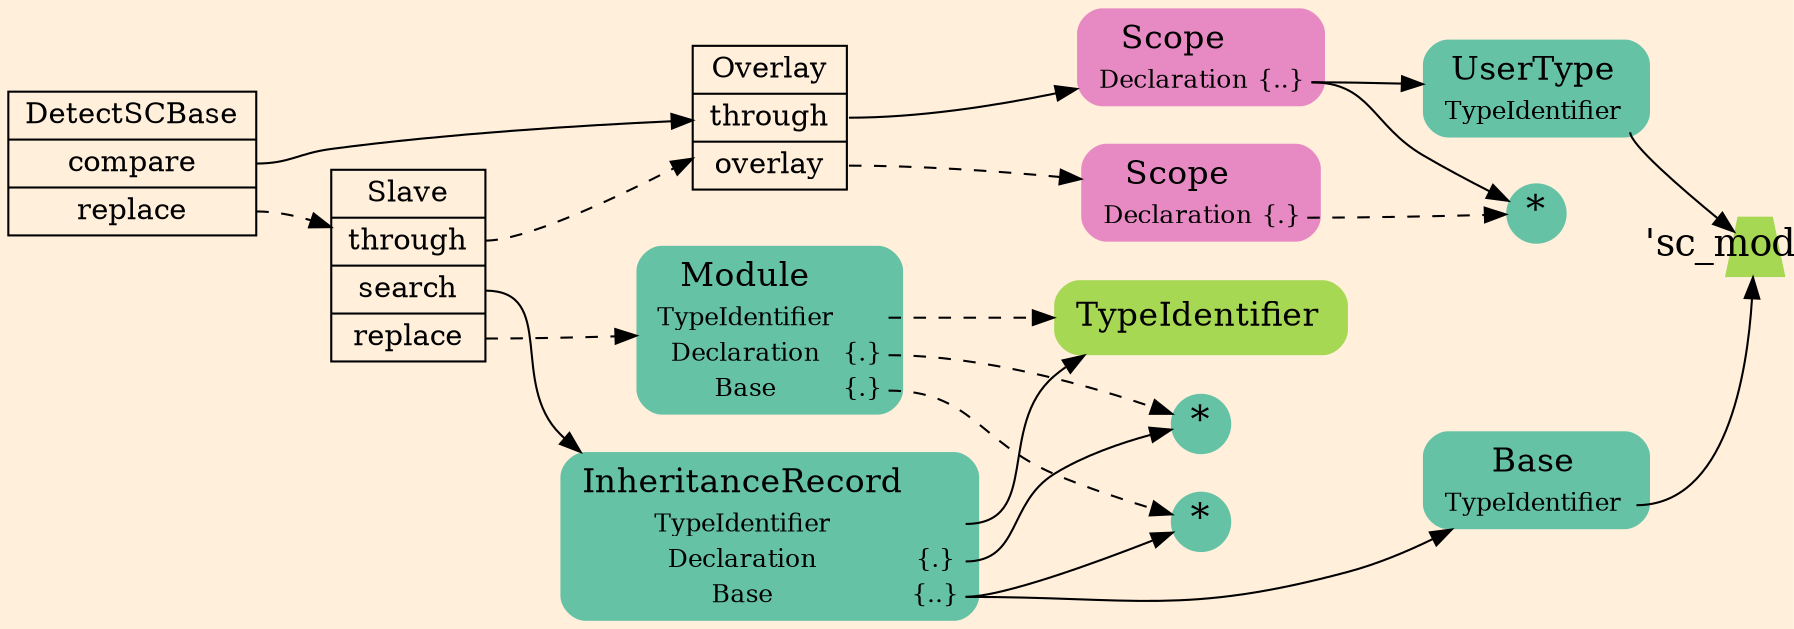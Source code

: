 digraph Inferno {
graph [
    rankdir = "LR"
    bgcolor = antiquewhite1
    color = black
    fontcolor = black
];
node [
];
// -------------------- transformation figure --------------------
"CR#P1-0" [
    shape = "record"
    fillcolor = antiquewhite1
    label = "<fixed> DetectSCBase | <port0> compare | <port1> replace"
    style = "filled"
    fontsize = "14"
    color = black
    fontcolor = black
];

"#B-3-1" [
    shape = "record"
    fillcolor = antiquewhite1
    label = "<fixed> Overlay | <port0> through | <port1> overlay"
    style = "filled"
    fontsize = "14"
    color = black
    fontcolor = black
];

"#B-2-8" [
    shape = "plaintext"
    fillcolor = "/set28/4"
    label = <<TABLE BORDER="0" CELLBORDER="0" CELLSPACING="0">
     <TR><TD><FONT POINT-SIZE="16.0">Scope</FONT></TD><TD></TD></TR>
     <TR><TD>Declaration</TD><TD PORT="port0">{..}</TD></TR>
    </TABLE>>
    style = "rounded,filled"
    fontsize = "12"
];

"#B-2-10" [
    shape = "circle"
    fillcolor = "/set28/1"
    label = <*>
    style = "filled"
    fontsize = "18"
    penwidth = 0.0
    fixedsize = true
    width = 0.4
    height = 0.4
];

"#B-2-13" [
    shape = "plaintext"
    fillcolor = "/set28/1"
    label = <<TABLE BORDER="0" CELLBORDER="0" CELLSPACING="0">
     <TR><TD><FONT POINT-SIZE="16.0">UserType</FONT></TD><TD></TD></TR>
     <TR><TD>TypeIdentifier</TD><TD PORT="port0"></TD></TR>
    </TABLE>>
    style = "rounded,filled"
    fontsize = "12"
];

"#B-2-17" [
    shape = "trapezium"
    fillcolor = "/set28/5"
    label = <'sc_module'>
    style = "filled"
    fontsize = "18"
    penwidth = 0.0
    fixedsize = true
    width = 0.4
    height = 0.4
];

"#B-2-9" [
    shape = "plaintext"
    fillcolor = "/set28/4"
    label = <<TABLE BORDER="0" CELLBORDER="0" CELLSPACING="0">
     <TR><TD><FONT POINT-SIZE="16.0">Scope</FONT></TD><TD></TD></TR>
     <TR><TD>Declaration</TD><TD PORT="port0">{.}</TD></TR>
    </TABLE>>
    style = "rounded,filled"
    fontsize = "12"
];

"#B-2-18" [
    shape = "record"
    fillcolor = antiquewhite1
    label = "<fixed> Slave | <port0> through | <port1> search | <port2> replace"
    style = "filled"
    fontsize = "14"
    color = black
    fontcolor = black
];

"#B-2-14" [
    shape = "plaintext"
    fillcolor = "/set28/1"
    label = <<TABLE BORDER="0" CELLBORDER="0" CELLSPACING="0">
     <TR><TD><FONT POINT-SIZE="16.0">InheritanceRecord</FONT></TD><TD></TD></TR>
     <TR><TD>TypeIdentifier</TD><TD PORT="port0"></TD></TR>
     <TR><TD>Declaration</TD><TD PORT="port1">{.}</TD></TR>
     <TR><TD>Base</TD><TD PORT="port2">{..}</TD></TR>
    </TABLE>>
    style = "rounded,filled"
    fontsize = "12"
];

"#B-2-16" [
    shape = "plaintext"
    fillcolor = "/set28/5"
    label = <<TABLE BORDER="0" CELLBORDER="0" CELLSPACING="0">
     <TR><TD><FONT POINT-SIZE="16.0">TypeIdentifier</FONT></TD><TD></TD></TR>
    </TABLE>>
    style = "rounded,filled"
    fontsize = "12"
];

"#B-2-11" [
    shape = "circle"
    fillcolor = "/set28/1"
    label = <*>
    style = "filled"
    fontsize = "18"
    penwidth = 0.0
    fixedsize = true
    width = 0.4
    height = 0.4
];

"#B-2-12" [
    shape = "circle"
    fillcolor = "/set28/1"
    label = <*>
    style = "filled"
    fontsize = "18"
    penwidth = 0.0
    fixedsize = true
    width = 0.4
    height = 0.4
];

"#B-2-15" [
    shape = "plaintext"
    fillcolor = "/set28/1"
    label = <<TABLE BORDER="0" CELLBORDER="0" CELLSPACING="0">
     <TR><TD><FONT POINT-SIZE="16.0">Base</FONT></TD><TD></TD></TR>
     <TR><TD>TypeIdentifier</TD><TD PORT="port0"></TD></TR>
    </TABLE>>
    style = "rounded,filled"
    fontsize = "12"
];

"#B-2-7" [
    shape = "plaintext"
    fillcolor = "/set28/1"
    label = <<TABLE BORDER="0" CELLBORDER="0" CELLSPACING="0">
     <TR><TD><FONT POINT-SIZE="16.0">Module</FONT></TD><TD></TD></TR>
     <TR><TD>TypeIdentifier</TD><TD PORT="port0"></TD></TR>
     <TR><TD>Declaration</TD><TD PORT="port1">{.}</TD></TR>
     <TR><TD>Base</TD><TD PORT="port2">{.}</TD></TR>
    </TABLE>>
    style = "rounded,filled"
    fontsize = "12"
];



// -------------------- links --------------------
// links for block CR#P1-0
"CR#P1-0":port0 -> "#B-3-1" [
    style="solid"
    color = black
    fontcolor = black
];

"CR#P1-0":port1 -> "#B-2-18" [
    style="dashed"
    color = black
    fontcolor = black
];

// links for block #B-3-1
"#B-3-1":port0 -> "#B-2-8" [
    style="solid"
    color = black
    fontcolor = black
];

"#B-3-1":port1 -> "#B-2-9" [
    style="dashed"
    color = black
    fontcolor = black
];

// links for block #B-2-8
"#B-2-8":port0 -> "#B-2-10" [
    style="solid"
    color = black
    fontcolor = black
];

"#B-2-8":port0 -> "#B-2-13" [
    style="solid"
    color = black
    fontcolor = black
];

// links for block #B-2-10
// links for block #B-2-13
"#B-2-13":port0 -> "#B-2-17" [
    style="solid"
    color = black
    fontcolor = black
];

// links for block #B-2-17
// links for block #B-2-9
"#B-2-9":port0 -> "#B-2-10" [
    style="dashed"
    color = black
    fontcolor = black
];

// links for block #B-2-18
"#B-2-18":port0 -> "#B-3-1" [
    style="dashed"
    color = black
    fontcolor = black
];

"#B-2-18":port1 -> "#B-2-14" [
    style="solid"
    color = black
    fontcolor = black
];

"#B-2-18":port2 -> "#B-2-7" [
    style="dashed"
    color = black
    fontcolor = black
];

// links for block #B-2-14
"#B-2-14":port0 -> "#B-2-16" [
    style="solid"
    color = black
    fontcolor = black
];

"#B-2-14":port1 -> "#B-2-11" [
    style="solid"
    color = black
    fontcolor = black
];

"#B-2-14":port2 -> "#B-2-12" [
    style="solid"
    color = black
    fontcolor = black
];

"#B-2-14":port2 -> "#B-2-15" [
    style="solid"
    color = black
    fontcolor = black
];

// links for block #B-2-16
// links for block #B-2-11
// links for block #B-2-12
// links for block #B-2-15
"#B-2-15":port0 -> "#B-2-17" [
    style="solid"
    color = black
    fontcolor = black
];

// links for block #B-2-7
"#B-2-7":port0 -> "#B-2-16" [
    style="dashed"
    color = black
    fontcolor = black
];

"#B-2-7":port1 -> "#B-2-11" [
    style="dashed"
    color = black
    fontcolor = black
];

"#B-2-7":port2 -> "#B-2-12" [
    style="dashed"
    color = black
    fontcolor = black
];

}
